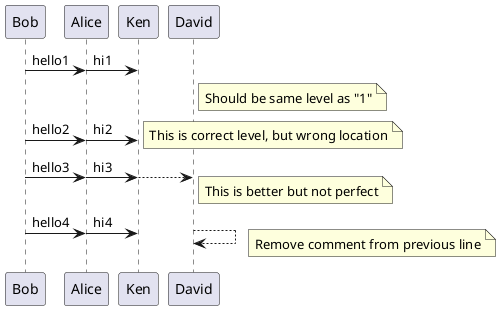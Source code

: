 {
  "sha1": "gouak6okhxbw7u34229i21ls91jt2xi",
  "insertion": {
    "when": "2024-06-01T09:03:08.110Z",
    "url": "http://forum.plantuml.net/8612/teoz-wrong-note-position-after-array?show=9115#c9115",
    "user": "plantuml@gmail.com"
  }
}
@startuml
!pragma teoz true
participant Bob
participant Alice
participant Ken
participant David
Bob -> Alice : hello1
& Alice -> Ken : hi1
note right of David : Should be same level as "1"

Bob -> Alice : hello2
& Alice -> Ken : hi2
' next line causes dump
note right : This is correct level, but wrong location

Bob -> Alice : hello3
& Alice -> Ken : hi3
' workaround :
& Ken --> David :
note right : This is better but not perfect

Bob -> Alice : hello4
& Alice -> Ken : hi4
' next line causes dump
& David --> David :
note right : Remove comment from previous line
@enduml
